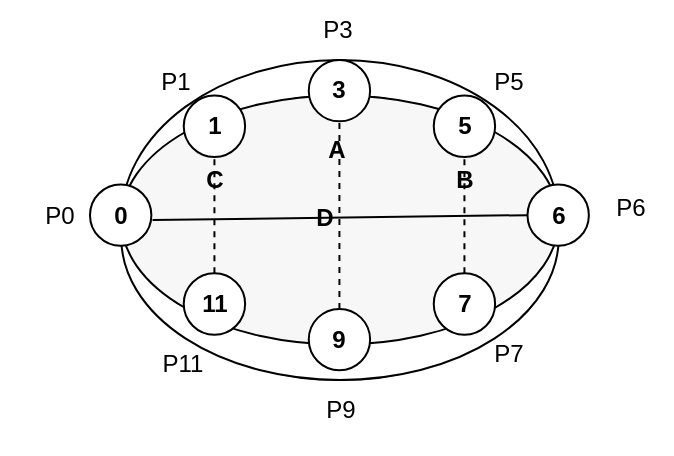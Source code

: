 <mxfile version="26.0.10">
  <diagram name="Page-1" id="-vbbx7X0CyO_kruMElBd">
    <mxGraphModel dx="666" dy="477" grid="1" gridSize="10" guides="1" tooltips="1" connect="1" arrows="1" fold="1" page="1" pageScale="1" pageWidth="827" pageHeight="1169" math="0" shadow="0">
      <root>
        <mxCell id="0" />
        <mxCell id="1" parent="0" />
        <mxCell id="HyijZ2RRig-keJu9ljYd-32" value="" style="group" vertex="1" connectable="0" parent="1">
          <mxGeometry x="150" y="190" width="250" height="179.35" as="geometry" />
        </mxCell>
        <mxCell id="HyijZ2RRig-keJu9ljYd-1" value="" style="ellipse;whiteSpace=wrap;html=1;" vertex="1" parent="HyijZ2RRig-keJu9ljYd-32">
          <mxGeometry x="15.625" width="218.75" height="160" as="geometry" />
        </mxCell>
        <mxCell id="HyijZ2RRig-keJu9ljYd-2" value="" style="ellipse;whiteSpace=wrap;html=1;" vertex="1" parent="HyijZ2RRig-keJu9ljYd-32">
          <mxGeometry x="15.625" y="17.778" width="218.75" height="142.222" as="geometry" />
        </mxCell>
        <mxCell id="HyijZ2RRig-keJu9ljYd-3" value="" style="ellipse;whiteSpace=wrap;html=1;gradientColor=none;fillColor=light-dark(#F7F7F7,#282828);" vertex="1" parent="HyijZ2RRig-keJu9ljYd-32">
          <mxGeometry x="15.625" y="17.778" width="218.75" height="124.444" as="geometry" />
        </mxCell>
        <mxCell id="HyijZ2RRig-keJu9ljYd-5" value="&lt;b&gt;0&lt;/b&gt;" style="ellipse;whiteSpace=wrap;html=1;aspect=fixed;" vertex="1" parent="HyijZ2RRig-keJu9ljYd-32">
          <mxGeometry y="62.222" width="30.682" height="30.682" as="geometry" />
        </mxCell>
        <mxCell id="HyijZ2RRig-keJu9ljYd-6" value="&lt;b&gt;6&lt;/b&gt;" style="ellipse;whiteSpace=wrap;html=1;aspect=fixed;" vertex="1" parent="HyijZ2RRig-keJu9ljYd-32">
          <mxGeometry x="218.75" y="62.222" width="30.682" height="30.682" as="geometry" />
        </mxCell>
        <mxCell id="HyijZ2RRig-keJu9ljYd-8" value="&lt;b&gt;1&lt;/b&gt;" style="ellipse;whiteSpace=wrap;html=1;aspect=fixed;" vertex="1" parent="HyijZ2RRig-keJu9ljYd-32">
          <mxGeometry x="46.875" y="17.778" width="30.682" height="30.682" as="geometry" />
        </mxCell>
        <mxCell id="HyijZ2RRig-keJu9ljYd-9" value="&lt;b&gt;11&lt;/b&gt;" style="ellipse;whiteSpace=wrap;html=1;aspect=fixed;" vertex="1" parent="HyijZ2RRig-keJu9ljYd-32">
          <mxGeometry x="46.875" y="106.667" width="30.682" height="30.682" as="geometry" />
        </mxCell>
        <mxCell id="HyijZ2RRig-keJu9ljYd-14" value="&lt;b&gt;7&lt;/b&gt;" style="ellipse;whiteSpace=wrap;html=1;aspect=fixed;" vertex="1" parent="HyijZ2RRig-keJu9ljYd-32">
          <mxGeometry x="171.875" y="106.667" width="30.682" height="30.682" as="geometry" />
        </mxCell>
        <mxCell id="HyijZ2RRig-keJu9ljYd-15" value="&lt;b&gt;9&lt;/b&gt;" style="ellipse;whiteSpace=wrap;html=1;aspect=fixed;" vertex="1" parent="HyijZ2RRig-keJu9ljYd-32">
          <mxGeometry x="109.375" y="124.444" width="30.682" height="30.682" as="geometry" />
        </mxCell>
        <mxCell id="HyijZ2RRig-keJu9ljYd-18" value="&lt;b&gt;3&lt;/b&gt;" style="ellipse;whiteSpace=wrap;html=1;aspect=fixed;" vertex="1" parent="HyijZ2RRig-keJu9ljYd-32">
          <mxGeometry x="109.375" width="30.682" height="30.682" as="geometry" />
        </mxCell>
        <mxCell id="HyijZ2RRig-keJu9ljYd-19" value="&lt;b&gt;5&lt;/b&gt;" style="ellipse;whiteSpace=wrap;html=1;aspect=fixed;" vertex="1" parent="HyijZ2RRig-keJu9ljYd-32">
          <mxGeometry x="171.875" y="17.778" width="30.682" height="30.682" as="geometry" />
        </mxCell>
        <mxCell id="HyijZ2RRig-keJu9ljYd-27" value="" style="endArrow=none;html=1;rounded=0;entryX=0;entryY=0.5;entryDx=0;entryDy=0;" edge="1" parent="HyijZ2RRig-keJu9ljYd-32" target="HyijZ2RRig-keJu9ljYd-6">
          <mxGeometry width="50" height="50" relative="1" as="geometry">
            <mxPoint x="31.25" y="80" as="sourcePoint" />
            <mxPoint x="93.75" as="targetPoint" />
          </mxGeometry>
        </mxCell>
        <mxCell id="HyijZ2RRig-keJu9ljYd-28" value="" style="endArrow=none;html=1;rounded=0;exitX=0.5;exitY=0;exitDx=0;exitDy=0;entryX=0.5;entryY=1;entryDx=0;entryDy=0;dashed=1;" edge="1" parent="HyijZ2RRig-keJu9ljYd-32" source="HyijZ2RRig-keJu9ljYd-9" target="HyijZ2RRig-keJu9ljYd-8">
          <mxGeometry width="50" height="50" relative="1" as="geometry">
            <mxPoint x="-15.625" y="142.222" as="sourcePoint" />
            <mxPoint x="62.5" y="53.333" as="targetPoint" />
          </mxGeometry>
        </mxCell>
        <mxCell id="HyijZ2RRig-keJu9ljYd-29" value="" style="endArrow=none;html=1;rounded=0;exitX=0.5;exitY=0;exitDx=0;exitDy=0;entryX=0.5;entryY=1;entryDx=0;entryDy=0;dashed=1;" edge="1" parent="HyijZ2RRig-keJu9ljYd-32" source="HyijZ2RRig-keJu9ljYd-15" target="HyijZ2RRig-keJu9ljYd-18">
          <mxGeometry width="50" height="50" relative="1" as="geometry">
            <mxPoint x="124.219" y="97.778" as="sourcePoint" />
            <mxPoint x="124.219" y="44.444" as="targetPoint" />
          </mxGeometry>
        </mxCell>
        <mxCell id="HyijZ2RRig-keJu9ljYd-31" value="" style="endArrow=none;html=1;rounded=0;entryX=0.5;entryY=1;entryDx=0;entryDy=0;dashed=1;" edge="1" parent="HyijZ2RRig-keJu9ljYd-32" source="HyijZ2RRig-keJu9ljYd-14" target="HyijZ2RRig-keJu9ljYd-19">
          <mxGeometry width="50" height="50" relative="1" as="geometry">
            <mxPoint x="296.875" y="266.667" as="sourcePoint" />
            <mxPoint x="375" y="177.778" as="targetPoint" />
          </mxGeometry>
        </mxCell>
        <mxCell id="HyijZ2RRig-keJu9ljYd-33" value="&lt;b&gt;A&lt;/b&gt;" style="text;html=1;align=center;verticalAlign=middle;resizable=0;points=[];autosize=1;strokeColor=none;fillColor=none;" vertex="1" parent="HyijZ2RRig-keJu9ljYd-32">
          <mxGeometry x="107.826" y="29.977" width="30" height="30" as="geometry" />
        </mxCell>
        <mxCell id="HyijZ2RRig-keJu9ljYd-35" value="&lt;b&gt;B&lt;/b&gt;" style="text;html=1;align=center;verticalAlign=middle;resizable=0;points=[];autosize=1;strokeColor=none;fillColor=none;" vertex="1" parent="HyijZ2RRig-keJu9ljYd-32">
          <mxGeometry x="171.87" y="45.463" width="30" height="30" as="geometry" />
        </mxCell>
        <mxCell id="HyijZ2RRig-keJu9ljYd-36" value="&lt;b&gt;C&lt;/b&gt;" style="text;html=1;align=center;verticalAlign=middle;resizable=0;points=[];autosize=1;strokeColor=none;fillColor=none;" vertex="1" parent="HyijZ2RRig-keJu9ljYd-32">
          <mxGeometry x="46.609" y="45.463" width="30" height="30" as="geometry" />
        </mxCell>
        <mxCell id="HyijZ2RRig-keJu9ljYd-37" value="&lt;b&gt;D&lt;/b&gt;" style="text;html=1;align=center;verticalAlign=middle;resizable=0;points=[];autosize=1;strokeColor=none;fillColor=none;" vertex="1" parent="HyijZ2RRig-keJu9ljYd-32">
          <mxGeometry x="101.996" y="63.887" width="30" height="30" as="geometry" />
        </mxCell>
        <mxCell id="HyijZ2RRig-keJu9ljYd-41" value="P1" style="text;html=1;align=center;verticalAlign=middle;whiteSpace=wrap;rounded=0;" vertex="1" parent="HyijZ2RRig-keJu9ljYd-32">
          <mxGeometry x="13" y="-4.22" width="60" height="30" as="geometry" />
        </mxCell>
        <mxCell id="HyijZ2RRig-keJu9ljYd-43" value="P5&lt;div&gt;&lt;br&gt;&lt;/div&gt;" style="text;html=1;align=center;verticalAlign=middle;whiteSpace=wrap;rounded=0;" vertex="1" parent="HyijZ2RRig-keJu9ljYd-32">
          <mxGeometry x="189.43" y="10" width="40.57" height="15.78" as="geometry" />
        </mxCell>
        <mxCell id="HyijZ2RRig-keJu9ljYd-47" value="P7&lt;div&gt;&lt;br&gt;&lt;/div&gt;" style="text;html=1;align=center;verticalAlign=middle;whiteSpace=wrap;rounded=0;" vertex="1" parent="HyijZ2RRig-keJu9ljYd-32">
          <mxGeometry x="189.43" y="142.22" width="40.57" height="24.22" as="geometry" />
        </mxCell>
        <mxCell id="HyijZ2RRig-keJu9ljYd-49" value="P11&lt;div&gt;&lt;br&gt;&lt;/div&gt;" style="text;html=1;align=center;verticalAlign=middle;whiteSpace=wrap;rounded=0;" vertex="1" parent="HyijZ2RRig-keJu9ljYd-32">
          <mxGeometry x="25.68" y="147.13" width="40.57" height="24.22" as="geometry" />
        </mxCell>
        <mxCell id="HyijZ2RRig-keJu9ljYd-40" value="P0" style="text;html=1;align=center;verticalAlign=middle;whiteSpace=wrap;rounded=0;" vertex="1" parent="1">
          <mxGeometry x="105" y="253" width="60" height="30" as="geometry" />
        </mxCell>
        <mxCell id="HyijZ2RRig-keJu9ljYd-42" value="P3" style="text;html=1;align=center;verticalAlign=middle;whiteSpace=wrap;rounded=0;" vertex="1" parent="1">
          <mxGeometry x="244" y="160" width="60" height="30" as="geometry" />
        </mxCell>
        <mxCell id="HyijZ2RRig-keJu9ljYd-46" value="P6&lt;div&gt;&lt;br&gt;&lt;/div&gt;" style="text;html=1;align=center;verticalAlign=middle;whiteSpace=wrap;rounded=0;" vertex="1" parent="1">
          <mxGeometry x="400" y="258.78" width="40.57" height="24.22" as="geometry" />
        </mxCell>
        <mxCell id="HyijZ2RRig-keJu9ljYd-48" value="P9&lt;div&gt;&lt;br&gt;&lt;/div&gt;" style="text;html=1;align=center;verticalAlign=middle;whiteSpace=wrap;rounded=0;" vertex="1" parent="1">
          <mxGeometry x="254.71" y="360" width="40.57" height="24.22" as="geometry" />
        </mxCell>
      </root>
    </mxGraphModel>
  </diagram>
</mxfile>
